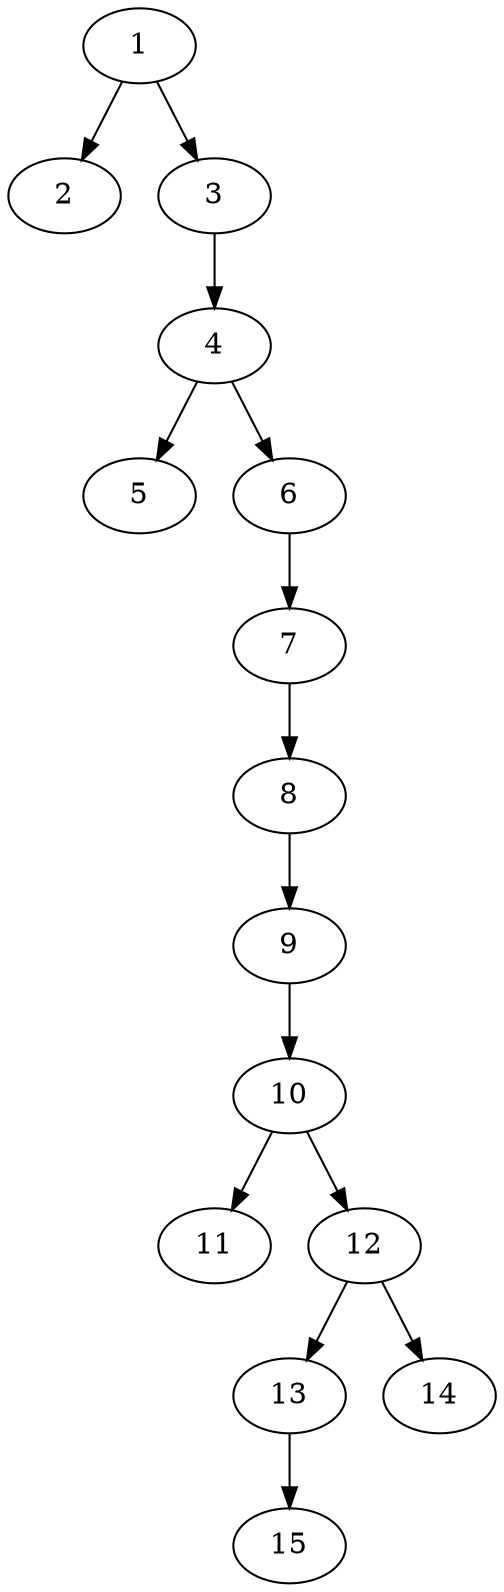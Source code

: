 // DAG automatically generated by daggen at Thu Oct  3 13:59:26 2019
// ./daggen --dot -n 15 --ccr 0.4 --fat 0.3 --regular 0.7 --density 0.5 --mindata 5242880 --maxdata 52428800 
digraph G {
  1 [size="33428480", alpha="0.00", expect_size="13371392"] 
  1 -> 2 [size ="13371392"]
  1 -> 3 [size ="13371392"]
  2 [size="81907200", alpha="0.17", expect_size="32762880"] 
  3 [size="79206400", alpha="0.10", expect_size="31682560"] 
  3 -> 4 [size ="31682560"]
  4 [size="79774720", alpha="0.09", expect_size="31909888"] 
  4 -> 5 [size ="31909888"]
  4 -> 6 [size ="31909888"]
  5 [size="18234880", alpha="0.15", expect_size="7293952"] 
  6 [size="53859840", alpha="0.01", expect_size="21543936"] 
  6 -> 7 [size ="21543936"]
  7 [size="48906240", alpha="0.04", expect_size="19562496"] 
  7 -> 8 [size ="19562496"]
  8 [size="115479040", alpha="0.00", expect_size="46191616"] 
  8 -> 9 [size ="46191616"]
  9 [size="38702080", alpha="0.07", expect_size="15480832"] 
  9 -> 10 [size ="15480832"]
  10 [size="94141440", alpha="0.06", expect_size="37656576"] 
  10 -> 11 [size ="37656576"]
  10 -> 12 [size ="37656576"]
  11 [size="119541760", alpha="0.05", expect_size="47816704"] 
  12 [size="120330240", alpha="0.12", expect_size="48132096"] 
  12 -> 13 [size ="48132096"]
  12 -> 14 [size ="48132096"]
  13 [size="100298240", alpha="0.05", expect_size="40119296"] 
  13 -> 15 [size ="40119296"]
  14 [size="42967040", alpha="0.16", expect_size="17186816"] 
  15 [size="95060480", alpha="0.04", expect_size="38024192"] 
}
